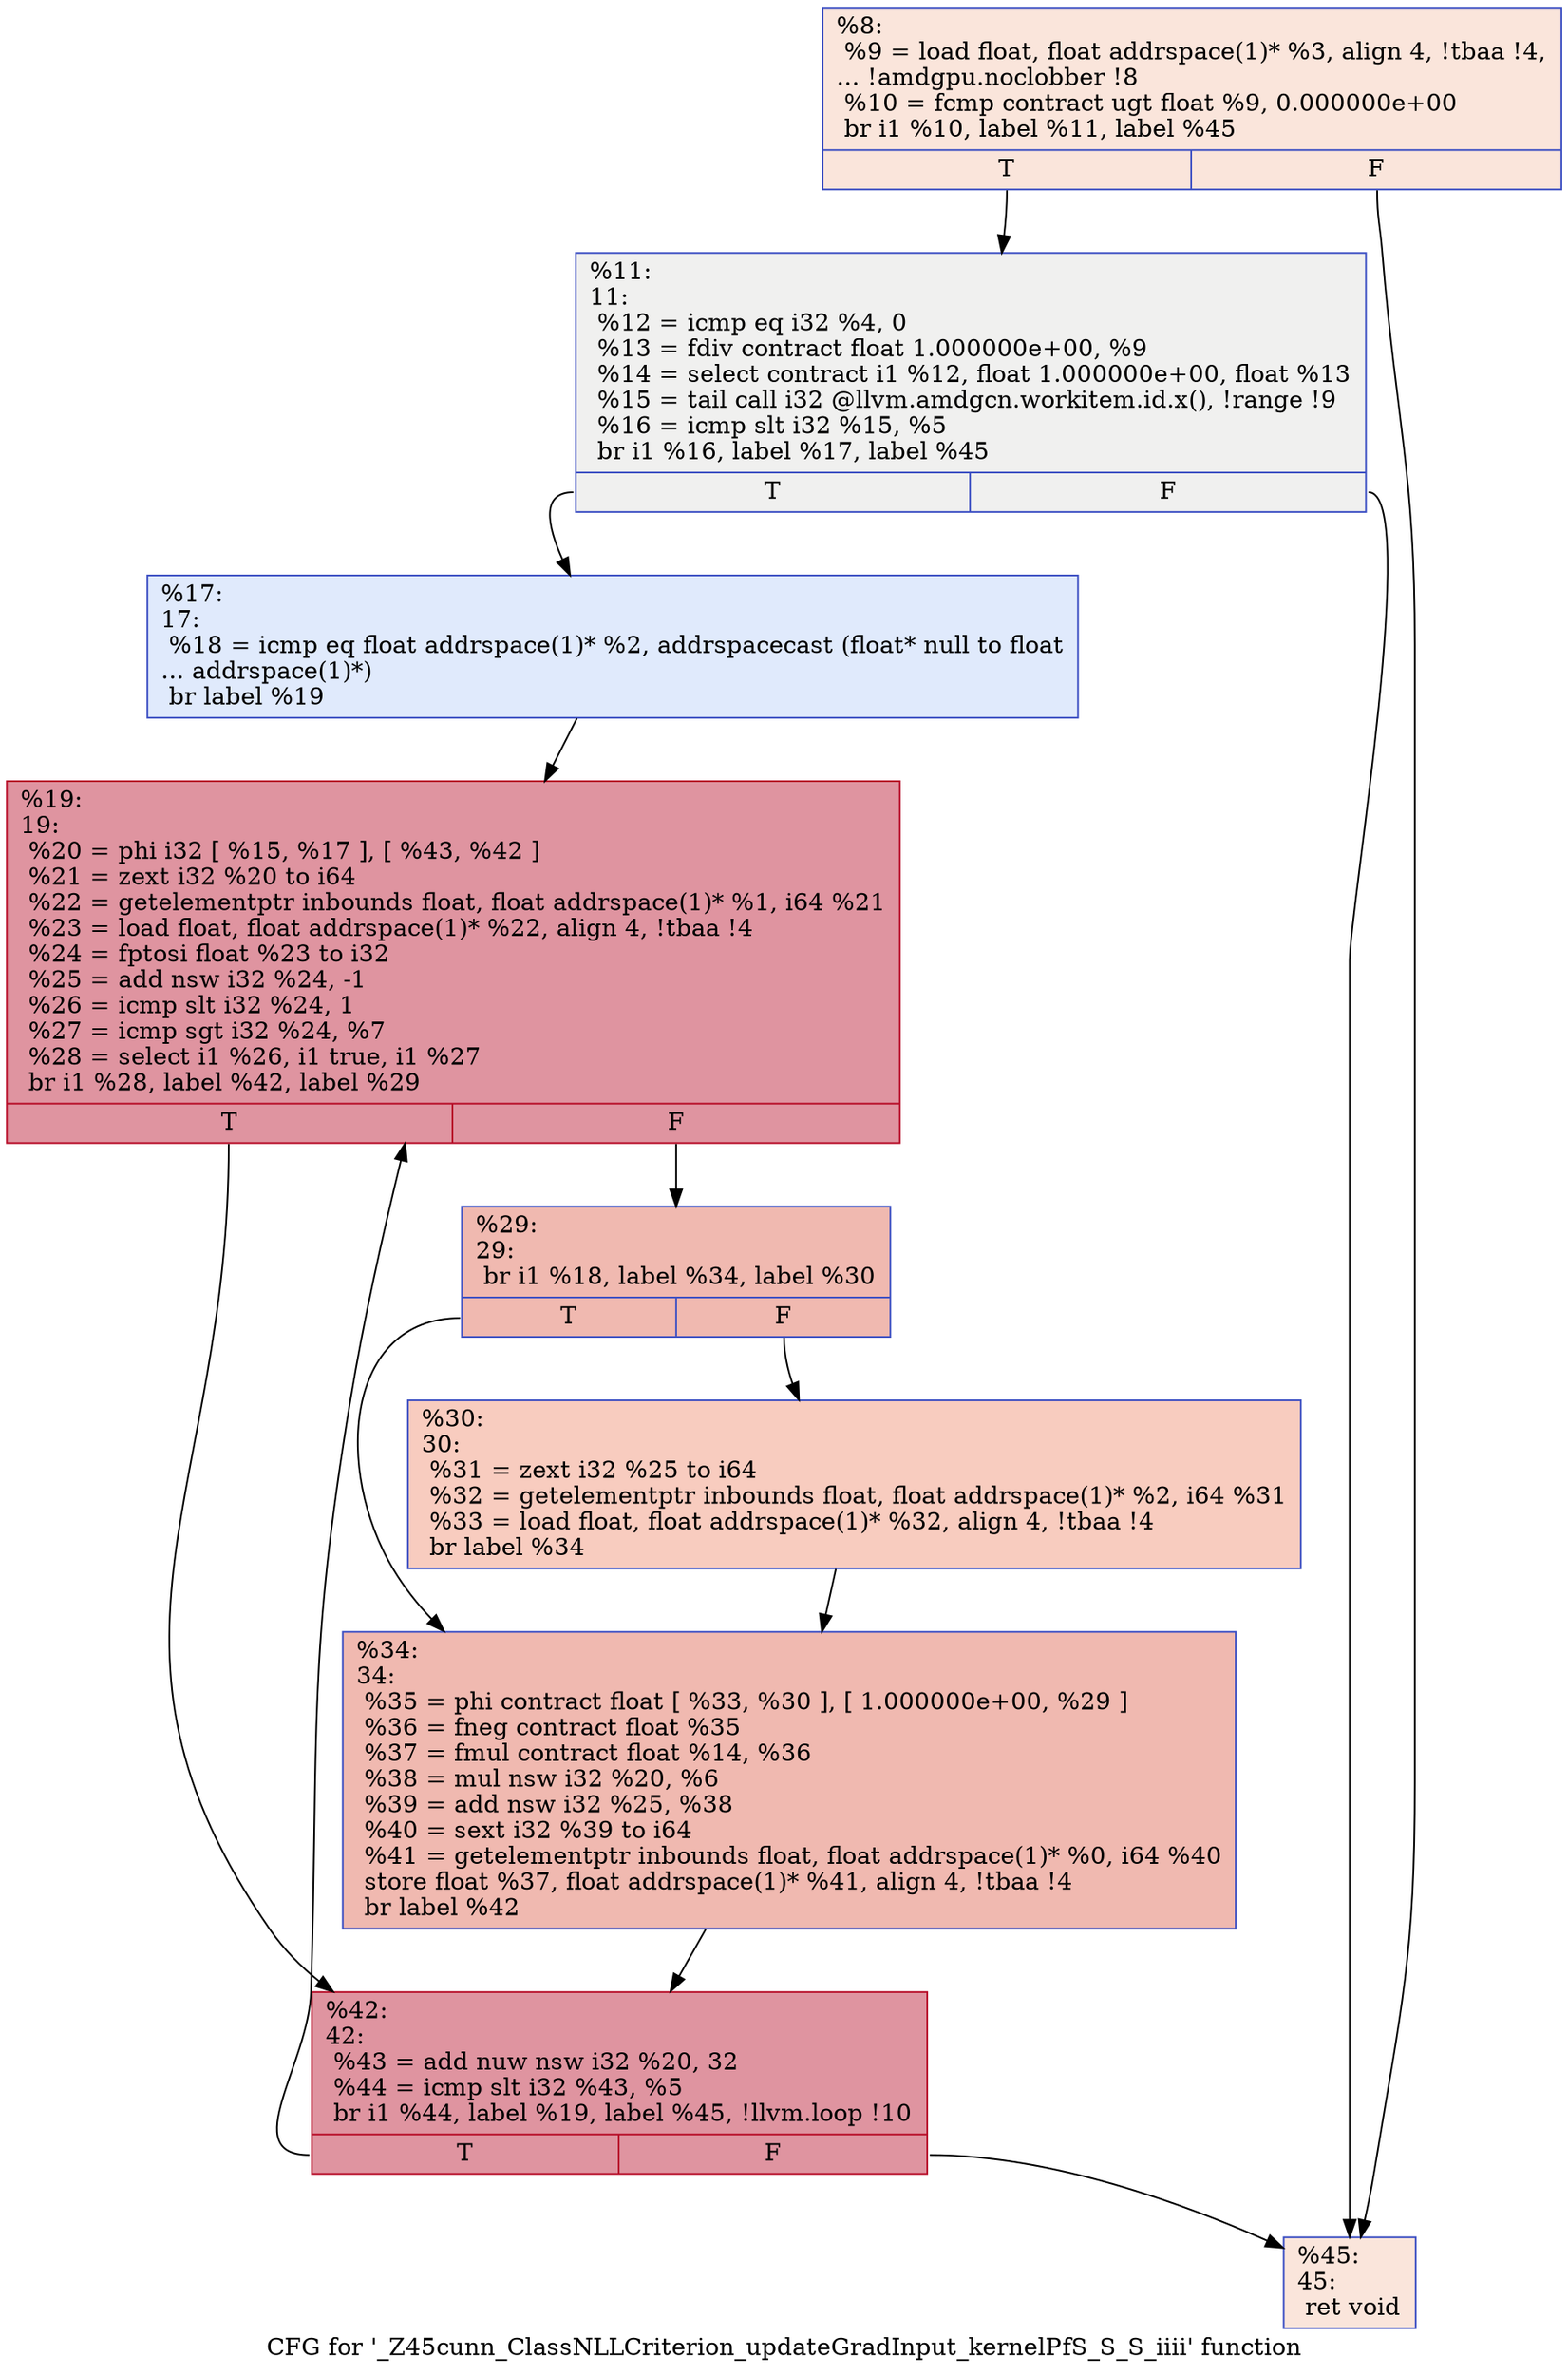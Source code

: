 digraph "CFG for '_Z45cunn_ClassNLLCriterion_updateGradInput_kernelPfS_S_S_iiii' function" {
	label="CFG for '_Z45cunn_ClassNLLCriterion_updateGradInput_kernelPfS_S_S_iiii' function";

	Node0x4f80600 [shape=record,color="#3d50c3ff", style=filled, fillcolor="#f4c5ad70",label="{%8:\l  %9 = load float, float addrspace(1)* %3, align 4, !tbaa !4,\l... !amdgpu.noclobber !8\l  %10 = fcmp contract ugt float %9, 0.000000e+00\l  br i1 %10, label %11, label %45\l|{<s0>T|<s1>F}}"];
	Node0x4f80600:s0 -> Node0x4f81e40;
	Node0x4f80600:s1 -> Node0x4f81ed0;
	Node0x4f81e40 [shape=record,color="#3d50c3ff", style=filled, fillcolor="#dedcdb70",label="{%11:\l11:                                               \l  %12 = icmp eq i32 %4, 0\l  %13 = fdiv contract float 1.000000e+00, %9\l  %14 = select contract i1 %12, float 1.000000e+00, float %13\l  %15 = tail call i32 @llvm.amdgcn.workitem.id.x(), !range !9\l  %16 = icmp slt i32 %15, %5\l  br i1 %16, label %17, label %45\l|{<s0>T|<s1>F}}"];
	Node0x4f81e40:s0 -> Node0x4f80690;
	Node0x4f81e40:s1 -> Node0x4f81ed0;
	Node0x4f80690 [shape=record,color="#3d50c3ff", style=filled, fillcolor="#b9d0f970",label="{%17:\l17:                                               \l  %18 = icmp eq float addrspace(1)* %2, addrspacecast (float* null to float\l... addrspace(1)*)\l  br label %19\l}"];
	Node0x4f80690 -> Node0x4f834a0;
	Node0x4f834a0 [shape=record,color="#b70d28ff", style=filled, fillcolor="#b70d2870",label="{%19:\l19:                                               \l  %20 = phi i32 [ %15, %17 ], [ %43, %42 ]\l  %21 = zext i32 %20 to i64\l  %22 = getelementptr inbounds float, float addrspace(1)* %1, i64 %21\l  %23 = load float, float addrspace(1)* %22, align 4, !tbaa !4\l  %24 = fptosi float %23 to i32\l  %25 = add nsw i32 %24, -1\l  %26 = icmp slt i32 %24, 1\l  %27 = icmp sgt i32 %24, %7\l  %28 = select i1 %26, i1 true, i1 %27\l  br i1 %28, label %42, label %29\l|{<s0>T|<s1>F}}"];
	Node0x4f834a0:s0 -> Node0x4f835a0;
	Node0x4f834a0:s1 -> Node0x4f841d0;
	Node0x4f841d0 [shape=record,color="#3d50c3ff", style=filled, fillcolor="#de614d70",label="{%29:\l29:                                               \l  br i1 %18, label %34, label %30\l|{<s0>T|<s1>F}}"];
	Node0x4f841d0:s0 -> Node0x4f84310;
	Node0x4f841d0:s1 -> Node0x4f84360;
	Node0x4f84360 [shape=record,color="#3d50c3ff", style=filled, fillcolor="#f08b6e70",label="{%30:\l30:                                               \l  %31 = zext i32 %25 to i64\l  %32 = getelementptr inbounds float, float addrspace(1)* %2, i64 %31\l  %33 = load float, float addrspace(1)* %32, align 4, !tbaa !4\l  br label %34\l}"];
	Node0x4f84360 -> Node0x4f84310;
	Node0x4f84310 [shape=record,color="#3d50c3ff", style=filled, fillcolor="#de614d70",label="{%34:\l34:                                               \l  %35 = phi contract float [ %33, %30 ], [ 1.000000e+00, %29 ]\l  %36 = fneg contract float %35\l  %37 = fmul contract float %14, %36\l  %38 = mul nsw i32 %20, %6\l  %39 = add nsw i32 %25, %38\l  %40 = sext i32 %39 to i64\l  %41 = getelementptr inbounds float, float addrspace(1)* %0, i64 %40\l  store float %37, float addrspace(1)* %41, align 4, !tbaa !4\l  br label %42\l}"];
	Node0x4f84310 -> Node0x4f835a0;
	Node0x4f835a0 [shape=record,color="#b70d28ff", style=filled, fillcolor="#b70d2870",label="{%42:\l42:                                               \l  %43 = add nuw nsw i32 %20, 32\l  %44 = icmp slt i32 %43, %5\l  br i1 %44, label %19, label %45, !llvm.loop !10\l|{<s0>T|<s1>F}}"];
	Node0x4f835a0:s0 -> Node0x4f834a0;
	Node0x4f835a0:s1 -> Node0x4f81ed0;
	Node0x4f81ed0 [shape=record,color="#3d50c3ff", style=filled, fillcolor="#f4c5ad70",label="{%45:\l45:                                               \l  ret void\l}"];
}
